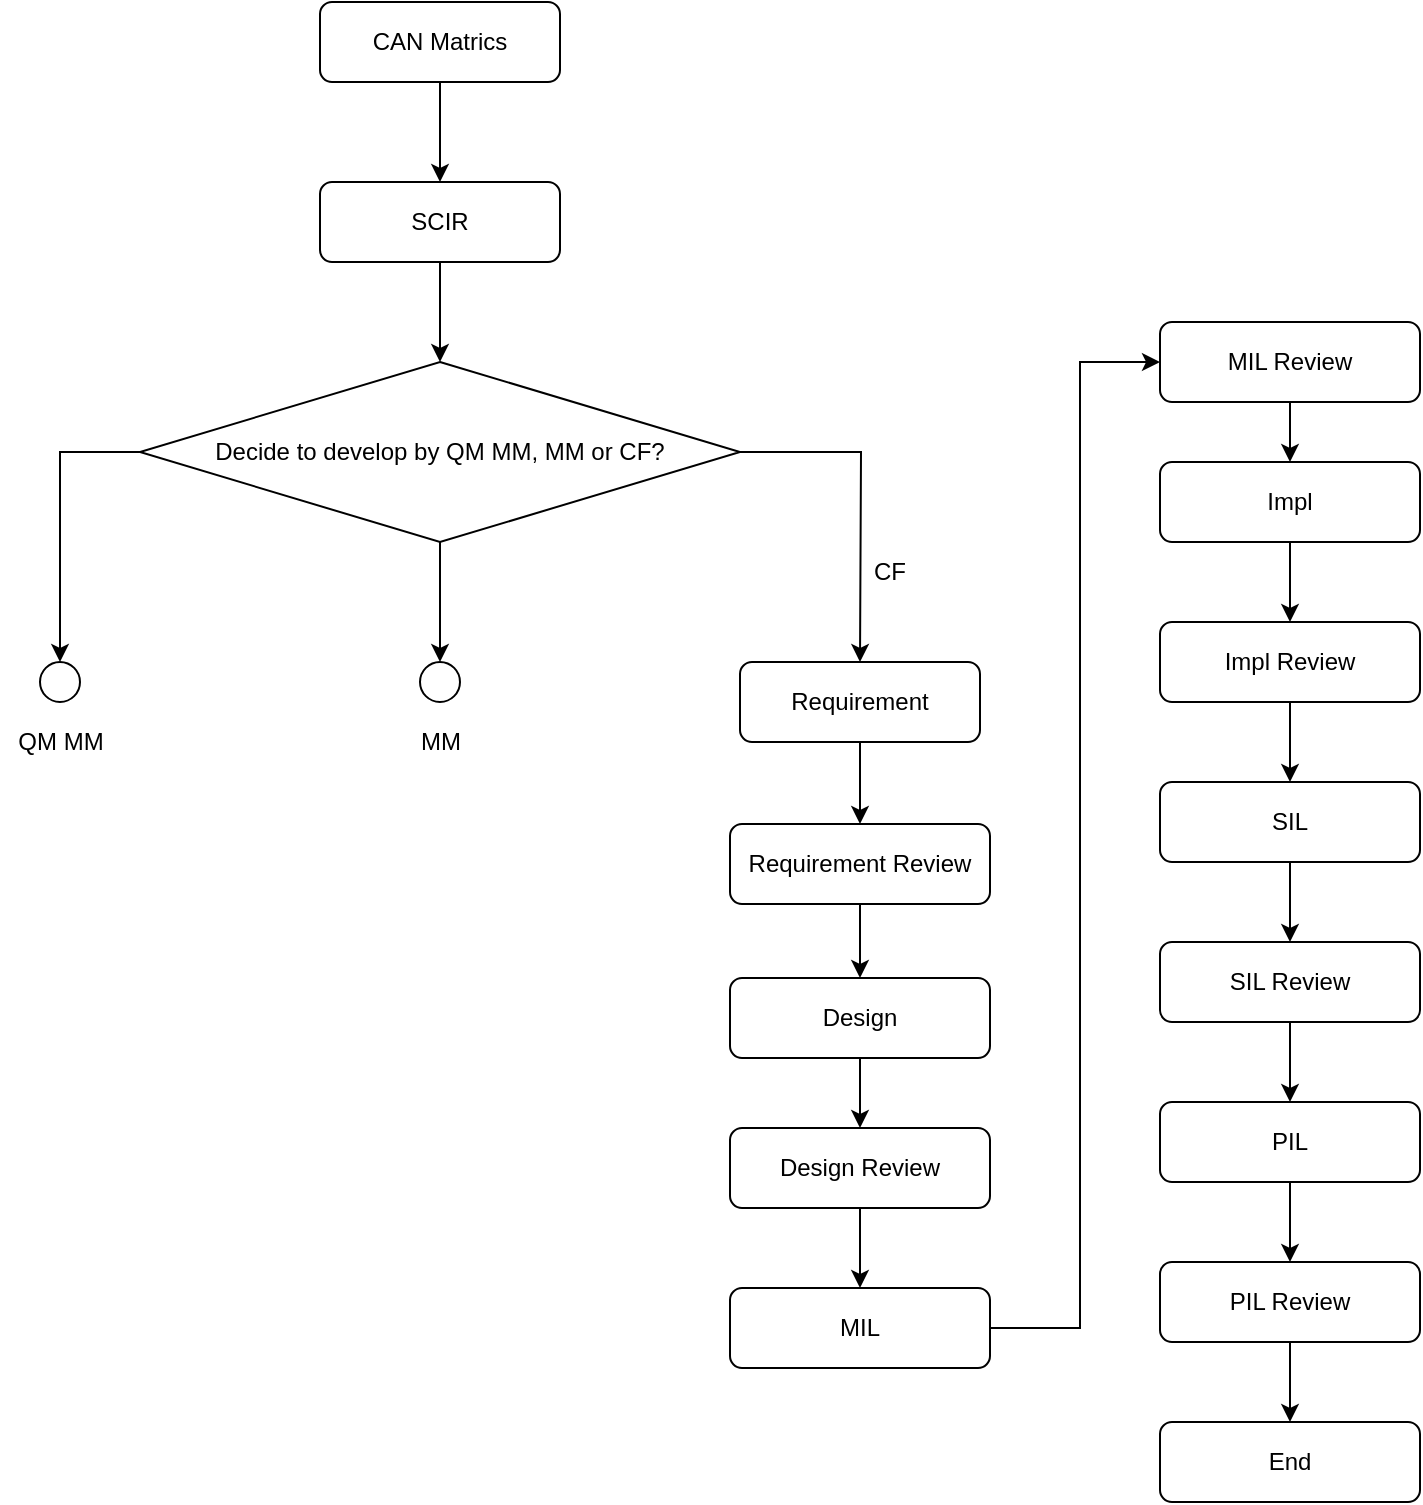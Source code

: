<mxfile version="17.1.3" type="github">
  <diagram id="C5RBs43oDa-KdzZeNtuy" name="Page-1">
    <mxGraphModel dx="1422" dy="772" grid="1" gridSize="10" guides="1" tooltips="1" connect="1" arrows="1" fold="1" page="1" pageScale="1" pageWidth="827" pageHeight="1169" math="0" shadow="0">
      <root>
        <mxCell id="WIyWlLk6GJQsqaUBKTNV-0" />
        <mxCell id="WIyWlLk6GJQsqaUBKTNV-1" parent="WIyWlLk6GJQsqaUBKTNV-0" />
        <mxCell id="ZgkhBRcGi_nItmCS9kc1-2" value="" style="edgeStyle=orthogonalEdgeStyle;rounded=0;orthogonalLoop=1;jettySize=auto;html=1;" edge="1" parent="WIyWlLk6GJQsqaUBKTNV-1" source="WIyWlLk6GJQsqaUBKTNV-3" target="ZgkhBRcGi_nItmCS9kc1-1">
          <mxGeometry relative="1" as="geometry" />
        </mxCell>
        <mxCell id="WIyWlLk6GJQsqaUBKTNV-3" value="CAN Matrics" style="rounded=1;whiteSpace=wrap;html=1;fontSize=12;glass=0;strokeWidth=1;shadow=0;" parent="WIyWlLk6GJQsqaUBKTNV-1" vertex="1">
          <mxGeometry x="160" y="80" width="120" height="40" as="geometry" />
        </mxCell>
        <mxCell id="ZgkhBRcGi_nItmCS9kc1-6" value="" style="edgeStyle=orthogonalEdgeStyle;rounded=0;orthogonalLoop=1;jettySize=auto;html=1;" edge="1" parent="WIyWlLk6GJQsqaUBKTNV-1" source="ZgkhBRcGi_nItmCS9kc1-1" target="ZgkhBRcGi_nItmCS9kc1-4">
          <mxGeometry relative="1" as="geometry" />
        </mxCell>
        <mxCell id="ZgkhBRcGi_nItmCS9kc1-1" value="SCIR" style="rounded=1;whiteSpace=wrap;html=1;" vertex="1" parent="WIyWlLk6GJQsqaUBKTNV-1">
          <mxGeometry x="160" y="170" width="120" height="40" as="geometry" />
        </mxCell>
        <mxCell id="ZgkhBRcGi_nItmCS9kc1-8" value="" style="edgeStyle=orthogonalEdgeStyle;rounded=0;orthogonalLoop=1;jettySize=auto;html=1;" edge="1" parent="WIyWlLk6GJQsqaUBKTNV-1" source="ZgkhBRcGi_nItmCS9kc1-4" target="ZgkhBRcGi_nItmCS9kc1-7">
          <mxGeometry relative="1" as="geometry" />
        </mxCell>
        <mxCell id="ZgkhBRcGi_nItmCS9kc1-12" style="edgeStyle=orthogonalEdgeStyle;rounded=0;orthogonalLoop=1;jettySize=auto;html=1;entryX=0.5;entryY=0;entryDx=0;entryDy=0;" edge="1" parent="WIyWlLk6GJQsqaUBKTNV-1" source="ZgkhBRcGi_nItmCS9kc1-4" target="ZgkhBRcGi_nItmCS9kc1-11">
          <mxGeometry relative="1" as="geometry">
            <Array as="points">
              <mxPoint x="30" y="305" />
            </Array>
          </mxGeometry>
        </mxCell>
        <mxCell id="ZgkhBRcGi_nItmCS9kc1-19" style="edgeStyle=orthogonalEdgeStyle;rounded=0;orthogonalLoop=1;jettySize=auto;html=1;exitX=1;exitY=0.5;exitDx=0;exitDy=0;" edge="1" parent="WIyWlLk6GJQsqaUBKTNV-1" source="ZgkhBRcGi_nItmCS9kc1-4">
          <mxGeometry relative="1" as="geometry">
            <mxPoint x="430" y="410" as="targetPoint" />
          </mxGeometry>
        </mxCell>
        <mxCell id="ZgkhBRcGi_nItmCS9kc1-4" value="Decide to develop by QM MM, MM or CF?" style="rhombus;whiteSpace=wrap;html=1;" vertex="1" parent="WIyWlLk6GJQsqaUBKTNV-1">
          <mxGeometry x="70" y="260" width="300" height="90" as="geometry" />
        </mxCell>
        <mxCell id="ZgkhBRcGi_nItmCS9kc1-7" value="" style="ellipse;whiteSpace=wrap;html=1;aspect=fixed;" vertex="1" parent="WIyWlLk6GJQsqaUBKTNV-1">
          <mxGeometry x="210" y="410" width="20" height="20" as="geometry" />
        </mxCell>
        <mxCell id="ZgkhBRcGi_nItmCS9kc1-11" value="" style="ellipse;whiteSpace=wrap;html=1;aspect=fixed;" vertex="1" parent="WIyWlLk6GJQsqaUBKTNV-1">
          <mxGeometry x="20" y="410" width="20" height="20" as="geometry" />
        </mxCell>
        <mxCell id="ZgkhBRcGi_nItmCS9kc1-20" value="QM MM" style="text;html=1;align=center;verticalAlign=middle;resizable=0;points=[];autosize=1;strokeColor=none;fillColor=none;" vertex="1" parent="WIyWlLk6GJQsqaUBKTNV-1">
          <mxGeometry y="440" width="60" height="20" as="geometry" />
        </mxCell>
        <mxCell id="ZgkhBRcGi_nItmCS9kc1-21" value="MM" style="text;html=1;align=center;verticalAlign=middle;resizable=0;points=[];autosize=1;strokeColor=none;fillColor=none;" vertex="1" parent="WIyWlLk6GJQsqaUBKTNV-1">
          <mxGeometry x="200" y="440" width="40" height="20" as="geometry" />
        </mxCell>
        <mxCell id="ZgkhBRcGi_nItmCS9kc1-24" value="CF" style="text;html=1;strokeColor=none;fillColor=none;align=center;verticalAlign=middle;whiteSpace=wrap;rounded=0;" vertex="1" parent="WIyWlLk6GJQsqaUBKTNV-1">
          <mxGeometry x="400" y="350" width="90" height="30" as="geometry" />
        </mxCell>
        <mxCell id="ZgkhBRcGi_nItmCS9kc1-28" value="" style="edgeStyle=orthogonalEdgeStyle;rounded=0;orthogonalLoop=1;jettySize=auto;html=1;" edge="1" parent="WIyWlLk6GJQsqaUBKTNV-1" source="ZgkhBRcGi_nItmCS9kc1-26" target="ZgkhBRcGi_nItmCS9kc1-27">
          <mxGeometry relative="1" as="geometry" />
        </mxCell>
        <mxCell id="ZgkhBRcGi_nItmCS9kc1-26" value="Requirement" style="rounded=1;whiteSpace=wrap;html=1;" vertex="1" parent="WIyWlLk6GJQsqaUBKTNV-1">
          <mxGeometry x="370" y="410" width="120" height="40" as="geometry" />
        </mxCell>
        <mxCell id="ZgkhBRcGi_nItmCS9kc1-31" value="" style="edgeStyle=orthogonalEdgeStyle;rounded=0;orthogonalLoop=1;jettySize=auto;html=1;" edge="1" parent="WIyWlLk6GJQsqaUBKTNV-1" source="ZgkhBRcGi_nItmCS9kc1-27" target="ZgkhBRcGi_nItmCS9kc1-30">
          <mxGeometry relative="1" as="geometry" />
        </mxCell>
        <mxCell id="ZgkhBRcGi_nItmCS9kc1-27" value="Requirement Review" style="rounded=1;whiteSpace=wrap;html=1;" vertex="1" parent="WIyWlLk6GJQsqaUBKTNV-1">
          <mxGeometry x="365" y="491" width="130" height="40" as="geometry" />
        </mxCell>
        <mxCell id="ZgkhBRcGi_nItmCS9kc1-33" value="" style="edgeStyle=orthogonalEdgeStyle;rounded=0;orthogonalLoop=1;jettySize=auto;html=1;" edge="1" parent="WIyWlLk6GJQsqaUBKTNV-1" source="ZgkhBRcGi_nItmCS9kc1-30" target="ZgkhBRcGi_nItmCS9kc1-32">
          <mxGeometry relative="1" as="geometry" />
        </mxCell>
        <mxCell id="ZgkhBRcGi_nItmCS9kc1-30" value="Design" style="rounded=1;whiteSpace=wrap;html=1;" vertex="1" parent="WIyWlLk6GJQsqaUBKTNV-1">
          <mxGeometry x="365" y="568" width="130" height="40" as="geometry" />
        </mxCell>
        <mxCell id="ZgkhBRcGi_nItmCS9kc1-35" value="" style="edgeStyle=orthogonalEdgeStyle;rounded=0;orthogonalLoop=1;jettySize=auto;html=1;" edge="1" parent="WIyWlLk6GJQsqaUBKTNV-1" source="ZgkhBRcGi_nItmCS9kc1-32" target="ZgkhBRcGi_nItmCS9kc1-34">
          <mxGeometry relative="1" as="geometry" />
        </mxCell>
        <mxCell id="ZgkhBRcGi_nItmCS9kc1-32" value="Design Review" style="rounded=1;whiteSpace=wrap;html=1;" vertex="1" parent="WIyWlLk6GJQsqaUBKTNV-1">
          <mxGeometry x="365" y="643" width="130" height="40" as="geometry" />
        </mxCell>
        <mxCell id="ZgkhBRcGi_nItmCS9kc1-37" value="" style="edgeStyle=orthogonalEdgeStyle;rounded=0;orthogonalLoop=1;jettySize=auto;html=1;" edge="1" parent="WIyWlLk6GJQsqaUBKTNV-1" source="ZgkhBRcGi_nItmCS9kc1-34" target="ZgkhBRcGi_nItmCS9kc1-36">
          <mxGeometry relative="1" as="geometry">
            <Array as="points">
              <mxPoint x="540" y="743" />
              <mxPoint x="540" y="260" />
            </Array>
          </mxGeometry>
        </mxCell>
        <mxCell id="ZgkhBRcGi_nItmCS9kc1-34" value="MIL" style="rounded=1;whiteSpace=wrap;html=1;" vertex="1" parent="WIyWlLk6GJQsqaUBKTNV-1">
          <mxGeometry x="365" y="723" width="130" height="40" as="geometry" />
        </mxCell>
        <mxCell id="ZgkhBRcGi_nItmCS9kc1-39" value="" style="edgeStyle=orthogonalEdgeStyle;rounded=0;orthogonalLoop=1;jettySize=auto;html=1;" edge="1" parent="WIyWlLk6GJQsqaUBKTNV-1" source="ZgkhBRcGi_nItmCS9kc1-36" target="ZgkhBRcGi_nItmCS9kc1-38">
          <mxGeometry relative="1" as="geometry" />
        </mxCell>
        <mxCell id="ZgkhBRcGi_nItmCS9kc1-36" value="MIL Review" style="rounded=1;whiteSpace=wrap;html=1;" vertex="1" parent="WIyWlLk6GJQsqaUBKTNV-1">
          <mxGeometry x="580" y="240" width="130" height="40" as="geometry" />
        </mxCell>
        <mxCell id="ZgkhBRcGi_nItmCS9kc1-41" value="" style="edgeStyle=orthogonalEdgeStyle;rounded=0;orthogonalLoop=1;jettySize=auto;html=1;" edge="1" parent="WIyWlLk6GJQsqaUBKTNV-1" source="ZgkhBRcGi_nItmCS9kc1-38" target="ZgkhBRcGi_nItmCS9kc1-40">
          <mxGeometry relative="1" as="geometry" />
        </mxCell>
        <mxCell id="ZgkhBRcGi_nItmCS9kc1-38" value="Impl" style="rounded=1;whiteSpace=wrap;html=1;" vertex="1" parent="WIyWlLk6GJQsqaUBKTNV-1">
          <mxGeometry x="580" y="310" width="130" height="40" as="geometry" />
        </mxCell>
        <mxCell id="ZgkhBRcGi_nItmCS9kc1-43" value="" style="edgeStyle=orthogonalEdgeStyle;rounded=0;orthogonalLoop=1;jettySize=auto;html=1;" edge="1" parent="WIyWlLk6GJQsqaUBKTNV-1" source="ZgkhBRcGi_nItmCS9kc1-40" target="ZgkhBRcGi_nItmCS9kc1-42">
          <mxGeometry relative="1" as="geometry" />
        </mxCell>
        <mxCell id="ZgkhBRcGi_nItmCS9kc1-40" value="Impl Review" style="rounded=1;whiteSpace=wrap;html=1;" vertex="1" parent="WIyWlLk6GJQsqaUBKTNV-1">
          <mxGeometry x="580" y="390" width="130" height="40" as="geometry" />
        </mxCell>
        <mxCell id="ZgkhBRcGi_nItmCS9kc1-45" value="" style="edgeStyle=orthogonalEdgeStyle;rounded=0;orthogonalLoop=1;jettySize=auto;html=1;" edge="1" parent="WIyWlLk6GJQsqaUBKTNV-1" source="ZgkhBRcGi_nItmCS9kc1-42" target="ZgkhBRcGi_nItmCS9kc1-44">
          <mxGeometry relative="1" as="geometry" />
        </mxCell>
        <mxCell id="ZgkhBRcGi_nItmCS9kc1-42" value="SIL" style="rounded=1;whiteSpace=wrap;html=1;" vertex="1" parent="WIyWlLk6GJQsqaUBKTNV-1">
          <mxGeometry x="580" y="470" width="130" height="40" as="geometry" />
        </mxCell>
        <mxCell id="ZgkhBRcGi_nItmCS9kc1-47" value="" style="edgeStyle=orthogonalEdgeStyle;rounded=0;orthogonalLoop=1;jettySize=auto;html=1;" edge="1" parent="WIyWlLk6GJQsqaUBKTNV-1" source="ZgkhBRcGi_nItmCS9kc1-44" target="ZgkhBRcGi_nItmCS9kc1-46">
          <mxGeometry relative="1" as="geometry" />
        </mxCell>
        <mxCell id="ZgkhBRcGi_nItmCS9kc1-44" value="SIL Review" style="rounded=1;whiteSpace=wrap;html=1;" vertex="1" parent="WIyWlLk6GJQsqaUBKTNV-1">
          <mxGeometry x="580" y="550" width="130" height="40" as="geometry" />
        </mxCell>
        <mxCell id="ZgkhBRcGi_nItmCS9kc1-49" value="" style="edgeStyle=orthogonalEdgeStyle;rounded=0;orthogonalLoop=1;jettySize=auto;html=1;" edge="1" parent="WIyWlLk6GJQsqaUBKTNV-1" source="ZgkhBRcGi_nItmCS9kc1-46" target="ZgkhBRcGi_nItmCS9kc1-48">
          <mxGeometry relative="1" as="geometry" />
        </mxCell>
        <mxCell id="ZgkhBRcGi_nItmCS9kc1-46" value="PIL" style="rounded=1;whiteSpace=wrap;html=1;" vertex="1" parent="WIyWlLk6GJQsqaUBKTNV-1">
          <mxGeometry x="580" y="630" width="130" height="40" as="geometry" />
        </mxCell>
        <mxCell id="ZgkhBRcGi_nItmCS9kc1-51" value="" style="edgeStyle=orthogonalEdgeStyle;rounded=0;orthogonalLoop=1;jettySize=auto;html=1;" edge="1" parent="WIyWlLk6GJQsqaUBKTNV-1" source="ZgkhBRcGi_nItmCS9kc1-48" target="ZgkhBRcGi_nItmCS9kc1-50">
          <mxGeometry relative="1" as="geometry" />
        </mxCell>
        <mxCell id="ZgkhBRcGi_nItmCS9kc1-48" value="PIL Review" style="rounded=1;whiteSpace=wrap;html=1;" vertex="1" parent="WIyWlLk6GJQsqaUBKTNV-1">
          <mxGeometry x="580" y="710" width="130" height="40" as="geometry" />
        </mxCell>
        <mxCell id="ZgkhBRcGi_nItmCS9kc1-50" value="End" style="rounded=1;whiteSpace=wrap;html=1;" vertex="1" parent="WIyWlLk6GJQsqaUBKTNV-1">
          <mxGeometry x="580" y="790" width="130" height="40" as="geometry" />
        </mxCell>
      </root>
    </mxGraphModel>
  </diagram>
</mxfile>
